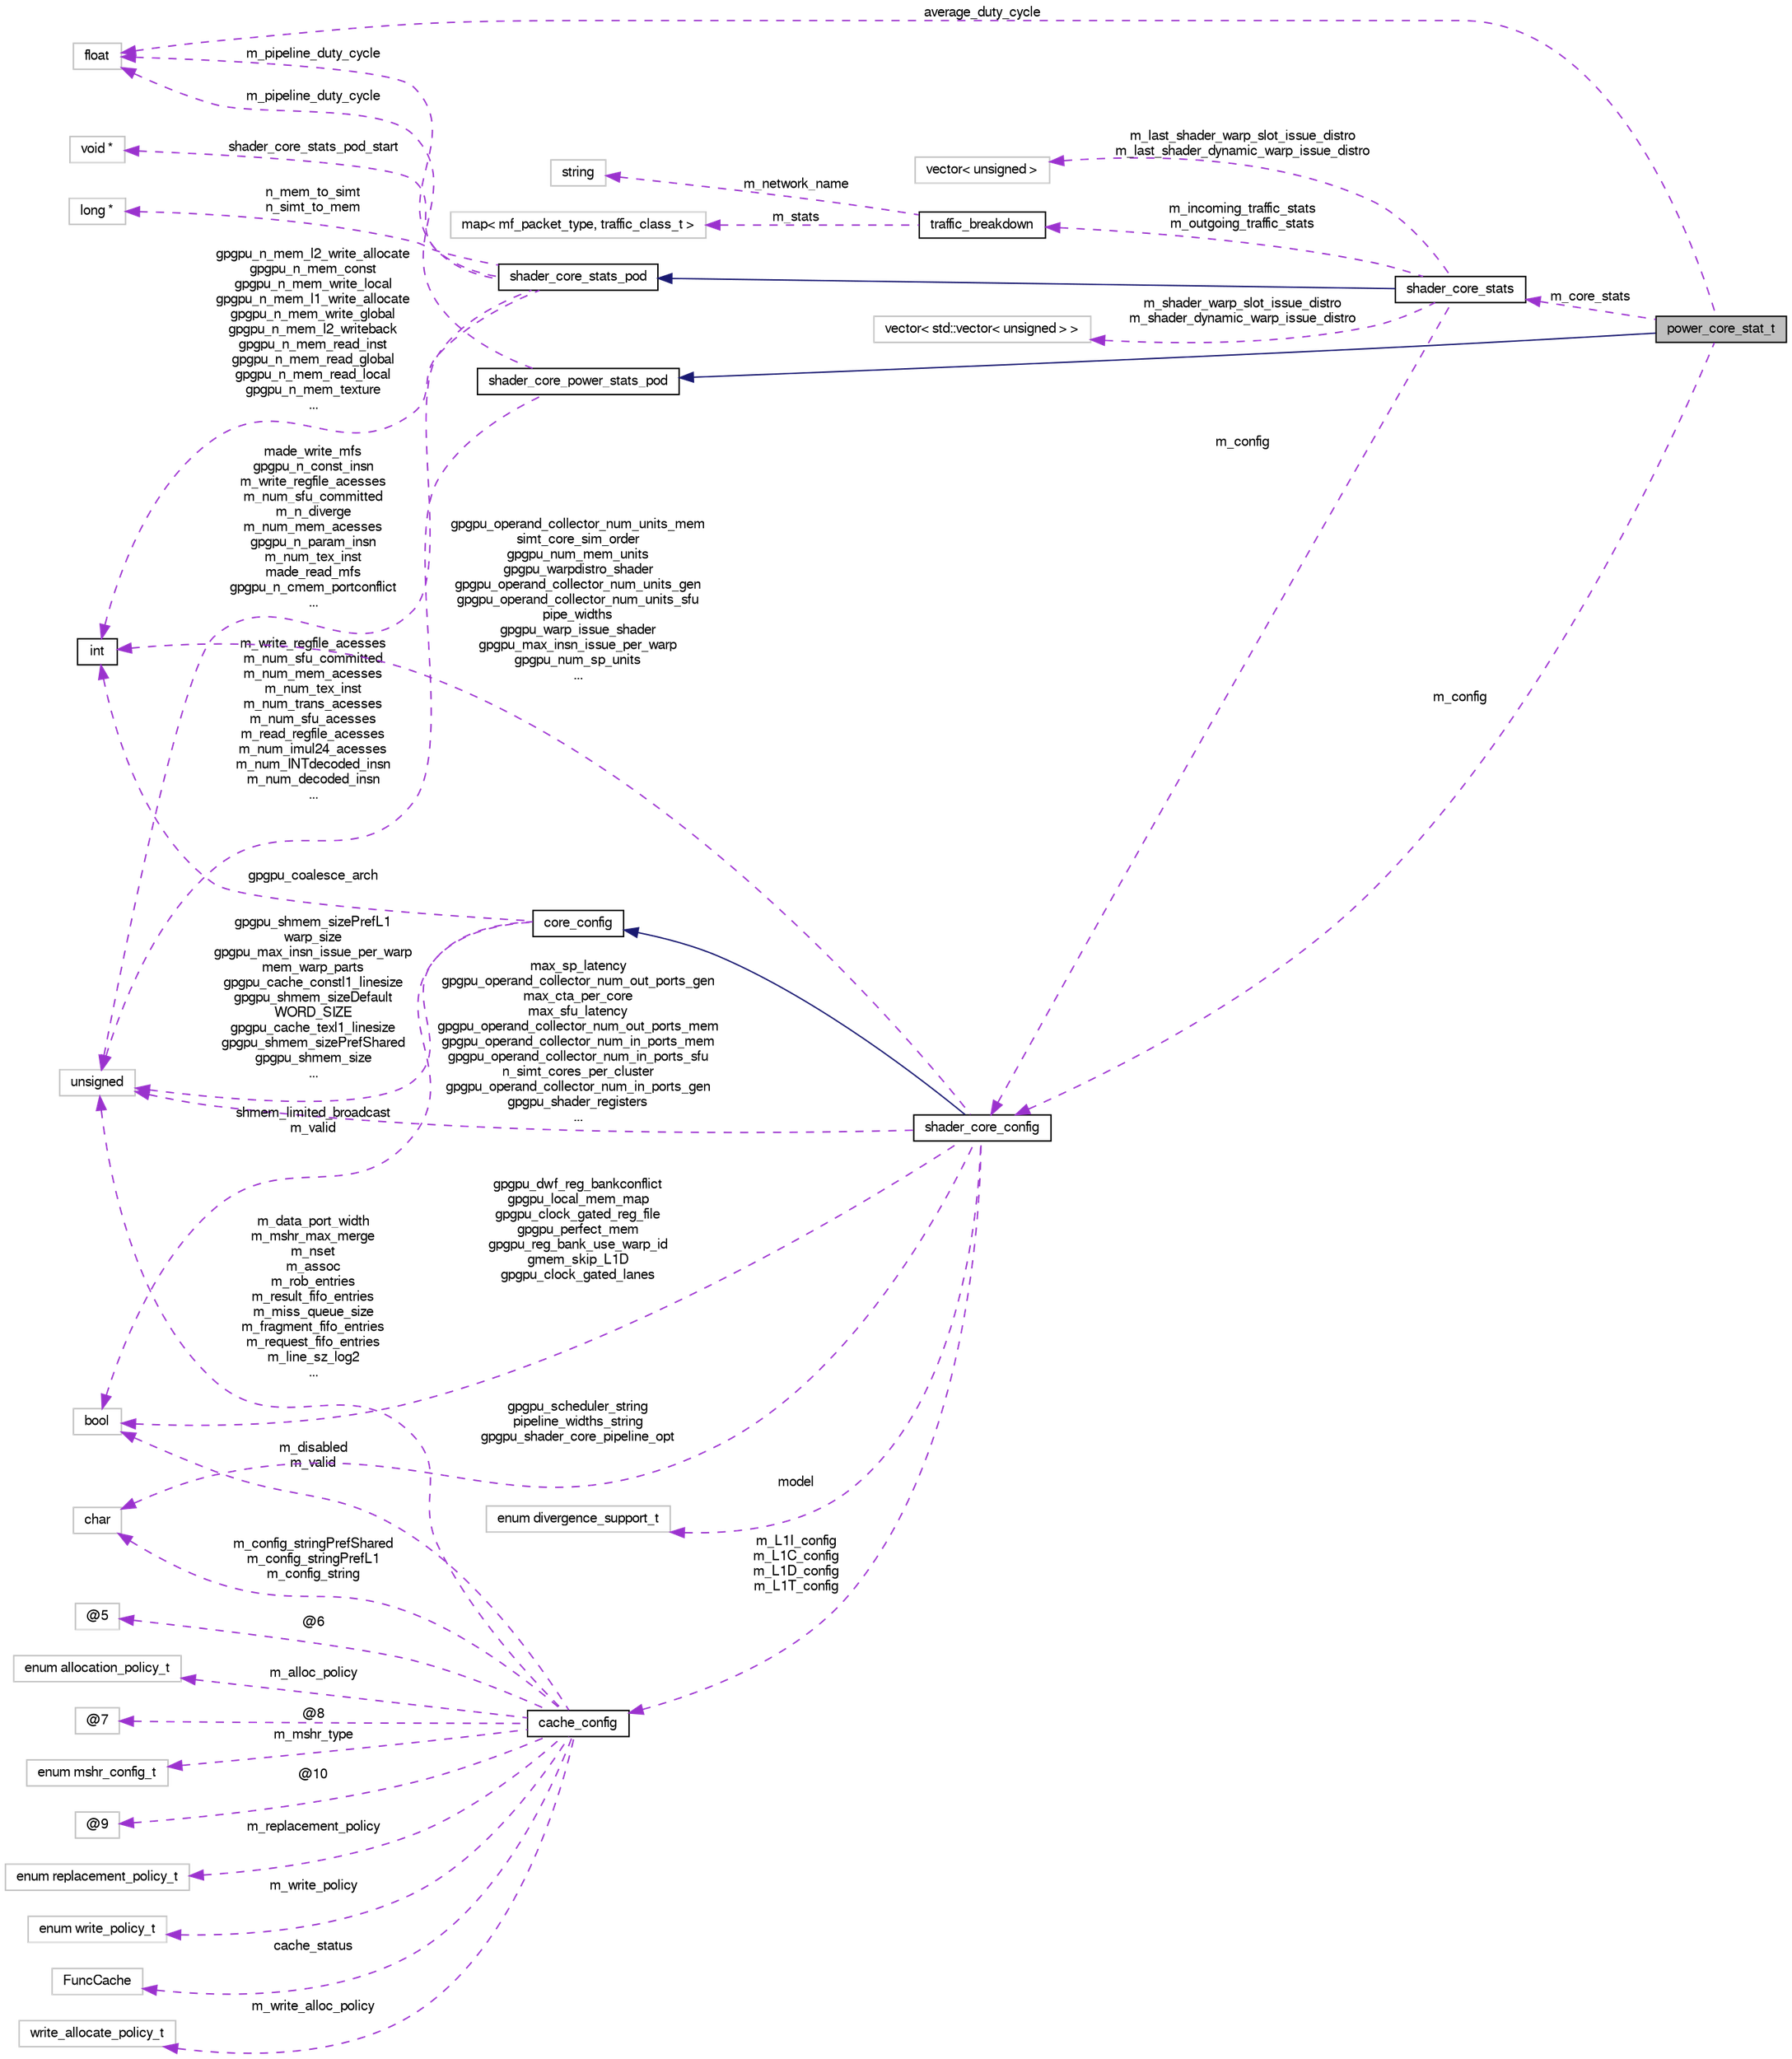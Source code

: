 digraph G
{
  bgcolor="transparent";
  edge [fontname="FreeSans",fontsize="10",labelfontname="FreeSans",labelfontsize="10"];
  node [fontname="FreeSans",fontsize="10",shape=record];
  rankdir=LR;
  Node1 [label="power_core_stat_t",height=0.2,width=0.4,color="black", fillcolor="grey75", style="filled" fontcolor="black"];
  Node2 -> Node1 [dir=back,color="midnightblue",fontsize="10",style="solid",fontname="FreeSans"];
  Node2 [label="shader_core_power_stats_pod",height=0.2,width=0.4,color="black",URL="$structshader__core__power__stats__pod.html"];
  Node3 -> Node2 [dir=back,color="darkorchid3",fontsize="10",style="dashed",label="m_pipeline_duty_cycle",fontname="FreeSans"];
  Node3 [label="float",height=0.2,width=0.4,color="grey75"];
  Node4 -> Node2 [dir=back,color="darkorchid3",fontsize="10",style="dashed",label="m_write_regfile_acesses\nm_num_sfu_committed\nm_num_mem_acesses\nm_num_tex_inst\nm_num_trans_acesses\nm_num_sfu_acesses\nm_read_regfile_acesses\nm_num_imul24_acesses\nm_num_INTdecoded_insn\nm_num_decoded_insn\n...",fontname="FreeSans"];
  Node4 [label="unsigned",height=0.2,width=0.4,color="grey75"];
  Node5 -> Node1 [dir=back,color="darkorchid3",fontsize="10",style="dashed",label="m_config",fontname="FreeSans"];
  Node5 [label="shader_core_config",height=0.2,width=0.4,color="black",URL="$structshader__core__config.html"];
  Node6 -> Node5 [dir=back,color="midnightblue",fontsize="10",style="solid",fontname="FreeSans"];
  Node6 [label="core_config",height=0.2,width=0.4,color="black",URL="$structcore__config.html"];
  Node7 -> Node6 [dir=back,color="darkorchid3",fontsize="10",style="dashed",label="gpgpu_coalesce_arch",fontname="FreeSans"];
  Node7 [label="int",height=0.2,width=0.4,color="black",URL="$classint.html"];
  Node8 -> Node6 [dir=back,color="darkorchid3",fontsize="10",style="dashed",label="shmem_limited_broadcast\nm_valid",fontname="FreeSans"];
  Node8 [label="bool",height=0.2,width=0.4,color="grey75"];
  Node4 -> Node6 [dir=back,color="darkorchid3",fontsize="10",style="dashed",label="gpgpu_shmem_sizePrefL1\nwarp_size\ngpgpu_max_insn_issue_per_warp\nmem_warp_parts\ngpgpu_cache_constl1_linesize\ngpgpu_shmem_sizeDefault\nWORD_SIZE\ngpgpu_cache_texl1_linesize\ngpgpu_shmem_sizePrefShared\ngpgpu_shmem_size\n...",fontname="FreeSans"];
  Node9 -> Node5 [dir=back,color="darkorchid3",fontsize="10",style="dashed",label="gpgpu_scheduler_string\npipeline_widths_string\ngpgpu_shader_core_pipeline_opt",fontname="FreeSans"];
  Node9 [label="char",height=0.2,width=0.4,color="grey75"];
  Node10 -> Node5 [dir=back,color="darkorchid3",fontsize="10",style="dashed",label="model",fontname="FreeSans"];
  Node10 [label="enum divergence_support_t",height=0.2,width=0.4,color="grey75"];
  Node7 -> Node5 [dir=back,color="darkorchid3",fontsize="10",style="dashed",label="gpgpu_operand_collector_num_units_mem\nsimt_core_sim_order\ngpgpu_num_mem_units\ngpgpu_warpdistro_shader\ngpgpu_operand_collector_num_units_gen\ngpgpu_operand_collector_num_units_sfu\npipe_widths\ngpgpu_warp_issue_shader\ngpgpu_max_insn_issue_per_warp\ngpgpu_num_sp_units\n...",fontname="FreeSans"];
  Node8 -> Node5 [dir=back,color="darkorchid3",fontsize="10",style="dashed",label="gpgpu_dwf_reg_bankconflict\ngpgpu_local_mem_map\ngpgpu_clock_gated_reg_file\ngpgpu_perfect_mem\ngpgpu_reg_bank_use_warp_id\ngmem_skip_L1D\ngpgpu_clock_gated_lanes",fontname="FreeSans"];
  Node11 -> Node5 [dir=back,color="darkorchid3",fontsize="10",style="dashed",label="m_L1I_config\nm_L1C_config\nm_L1D_config\nm_L1T_config",fontname="FreeSans"];
  Node11 [label="cache_config",height=0.2,width=0.4,color="black",URL="$classcache__config.html"];
  Node9 -> Node11 [dir=back,color="darkorchid3",fontsize="10",style="dashed",label="m_config_stringPrefShared\nm_config_stringPrefL1\nm_config_string",fontname="FreeSans"];
  Node12 -> Node11 [dir=back,color="darkorchid3",fontsize="10",style="dashed",label="m_write_alloc_policy",fontname="FreeSans"];
  Node12 [label="write_allocate_policy_t",height=0.2,width=0.4,color="grey75"];
  Node13 -> Node11 [dir=back,color="darkorchid3",fontsize="10",style="dashed",label="m_write_policy",fontname="FreeSans"];
  Node13 [label="enum write_policy_t",height=0.2,width=0.4,color="grey75"];
  Node8 -> Node11 [dir=back,color="darkorchid3",fontsize="10",style="dashed",label="m_disabled\nm_valid",fontname="FreeSans"];
  Node14 -> Node11 [dir=back,color="darkorchid3",fontsize="10",style="dashed",label="cache_status",fontname="FreeSans"];
  Node14 [label="FuncCache",height=0.2,width=0.4,color="grey75"];
  Node15 -> Node11 [dir=back,color="darkorchid3",fontsize="10",style="dashed",label="@6",fontname="FreeSans"];
  Node15 [label="@5",height=0.2,width=0.4,color="grey75"];
  Node16 -> Node11 [dir=back,color="darkorchid3",fontsize="10",style="dashed",label="m_alloc_policy",fontname="FreeSans"];
  Node16 [label="enum allocation_policy_t",height=0.2,width=0.4,color="grey75"];
  Node17 -> Node11 [dir=back,color="darkorchid3",fontsize="10",style="dashed",label="@8",fontname="FreeSans"];
  Node17 [label="@7",height=0.2,width=0.4,color="grey75"];
  Node18 -> Node11 [dir=back,color="darkorchid3",fontsize="10",style="dashed",label="m_mshr_type",fontname="FreeSans"];
  Node18 [label="enum mshr_config_t",height=0.2,width=0.4,color="grey75"];
  Node4 -> Node11 [dir=back,color="darkorchid3",fontsize="10",style="dashed",label="m_data_port_width\nm_mshr_max_merge\nm_nset\nm_assoc\nm_rob_entries\nm_result_fifo_entries\nm_miss_queue_size\nm_fragment_fifo_entries\nm_request_fifo_entries\nm_line_sz_log2\n...",fontname="FreeSans"];
  Node19 -> Node11 [dir=back,color="darkorchid3",fontsize="10",style="dashed",label="@10",fontname="FreeSans"];
  Node19 [label="@9",height=0.2,width=0.4,color="grey75"];
  Node20 -> Node11 [dir=back,color="darkorchid3",fontsize="10",style="dashed",label="m_replacement_policy",fontname="FreeSans"];
  Node20 [label="enum replacement_policy_t",height=0.2,width=0.4,color="grey75"];
  Node4 -> Node5 [dir=back,color="darkorchid3",fontsize="10",style="dashed",label="max_sp_latency\ngpgpu_operand_collector_num_out_ports_gen\nmax_cta_per_core\nmax_sfu_latency\ngpgpu_operand_collector_num_out_ports_mem\ngpgpu_operand_collector_num_in_ports_mem\ngpgpu_operand_collector_num_in_ports_sfu\nn_simt_cores_per_cluster\ngpgpu_operand_collector_num_in_ports_gen\ngpgpu_shader_registers\n...",fontname="FreeSans"];
  Node3 -> Node1 [dir=back,color="darkorchid3",fontsize="10",style="dashed",label="average_duty_cycle",fontname="FreeSans"];
  Node21 -> Node1 [dir=back,color="darkorchid3",fontsize="10",style="dashed",label="m_core_stats",fontname="FreeSans"];
  Node21 [label="shader_core_stats",height=0.2,width=0.4,color="black",URL="$classshader__core__stats.html"];
  Node22 -> Node21 [dir=back,color="midnightblue",fontsize="10",style="solid",fontname="FreeSans"];
  Node22 [label="shader_core_stats_pod",height=0.2,width=0.4,color="black",URL="$structshader__core__stats__pod.html"];
  Node3 -> Node22 [dir=back,color="darkorchid3",fontsize="10",style="dashed",label="m_pipeline_duty_cycle",fontname="FreeSans"];
  Node23 -> Node22 [dir=back,color="darkorchid3",fontsize="10",style="dashed",label="n_mem_to_simt\nn_simt_to_mem",fontname="FreeSans"];
  Node23 [label="long *",height=0.2,width=0.4,color="grey75"];
  Node7 -> Node22 [dir=back,color="darkorchid3",fontsize="10",style="dashed",label="gpgpu_n_mem_l2_write_allocate\ngpgpu_n_mem_const\ngpgpu_n_mem_write_local\ngpgpu_n_mem_l1_write_allocate\ngpgpu_n_mem_write_global\ngpgpu_n_mem_l2_writeback\ngpgpu_n_mem_read_inst\ngpgpu_n_mem_read_global\ngpgpu_n_mem_read_local\ngpgpu_n_mem_texture\n...",fontname="FreeSans"];
  Node4 -> Node22 [dir=back,color="darkorchid3",fontsize="10",style="dashed",label="made_write_mfs\ngpgpu_n_const_insn\nm_write_regfile_acesses\nm_num_sfu_committed\nm_n_diverge\nm_num_mem_acesses\ngpgpu_n_param_insn\nm_num_tex_inst\nmade_read_mfs\ngpgpu_n_cmem_portconflict\n...",fontname="FreeSans"];
  Node24 -> Node22 [dir=back,color="darkorchid3",fontsize="10",style="dashed",label="shader_core_stats_pod_start",fontname="FreeSans"];
  Node24 [label="void *",height=0.2,width=0.4,color="grey75"];
  Node25 -> Node21 [dir=back,color="darkorchid3",fontsize="10",style="dashed",label="m_incoming_traffic_stats\nm_outgoing_traffic_stats",fontname="FreeSans"];
  Node25 [label="traffic_breakdown",height=0.2,width=0.4,color="black",URL="$classtraffic__breakdown.html"];
  Node26 -> Node25 [dir=back,color="darkorchid3",fontsize="10",style="dashed",label="m_stats",fontname="FreeSans"];
  Node26 [label="map\< mf_packet_type, traffic_class_t \>",height=0.2,width=0.4,color="grey75"];
  Node27 -> Node25 [dir=back,color="darkorchid3",fontsize="10",style="dashed",label="m_network_name",fontname="FreeSans"];
  Node27 [label="string",height=0.2,width=0.4,color="grey75"];
  Node5 -> Node21 [dir=back,color="darkorchid3",fontsize="10",style="dashed",label="m_config",fontname="FreeSans"];
  Node28 -> Node21 [dir=back,color="darkorchid3",fontsize="10",style="dashed",label="m_last_shader_warp_slot_issue_distro\nm_last_shader_dynamic_warp_issue_distro",fontname="FreeSans"];
  Node28 [label="vector\< unsigned \>",height=0.2,width=0.4,color="grey75"];
  Node29 -> Node21 [dir=back,color="darkorchid3",fontsize="10",style="dashed",label="m_shader_warp_slot_issue_distro\nm_shader_dynamic_warp_issue_distro",fontname="FreeSans"];
  Node29 [label="vector\< std::vector\< unsigned \> \>",height=0.2,width=0.4,color="grey75"];
}

